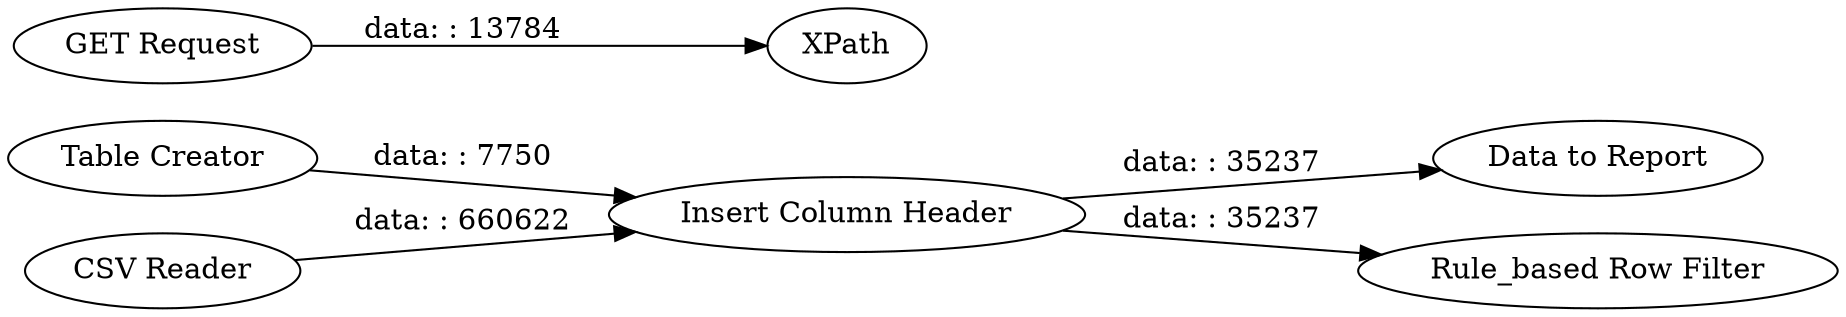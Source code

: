 digraph {
	"-4188856250438274256_8" [label="Insert Column Header"]
	"-4188856250438274256_9" [label="Table Creator"]
	"-4188856250438274256_1" [label="GET Request"]
	"-4188856250438274256_13" [label="Data to Report"]
	"-4188856250438274256_7" [label="CSV Reader"]
	"-4188856250438274256_12" [label="Rule_based Row Filter"]
	"-4188856250438274256_2" [label=XPath]
	"-4188856250438274256_7" -> "-4188856250438274256_8" [label="data: : 660622"]
	"-4188856250438274256_1" -> "-4188856250438274256_2" [label="data: : 13784"]
	"-4188856250438274256_8" -> "-4188856250438274256_13" [label="data: : 35237"]
	"-4188856250438274256_8" -> "-4188856250438274256_12" [label="data: : 35237"]
	"-4188856250438274256_9" -> "-4188856250438274256_8" [label="data: : 7750"]
	rankdir=LR
}
